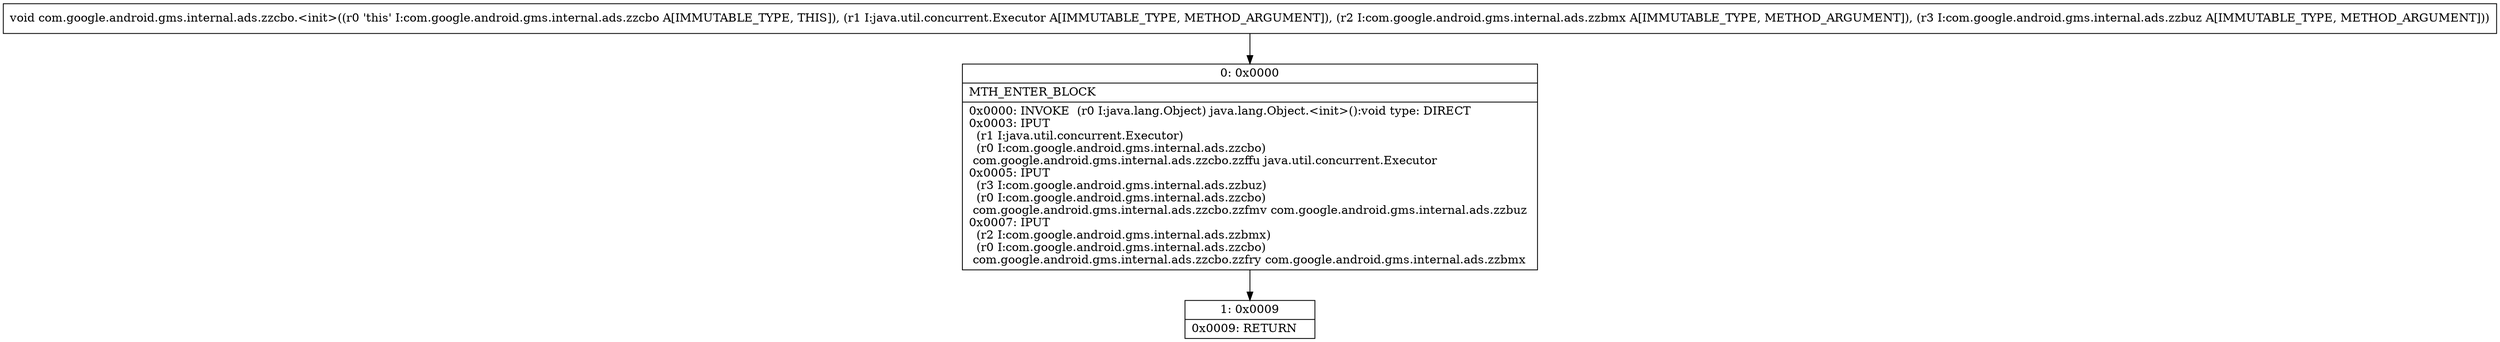 digraph "CFG forcom.google.android.gms.internal.ads.zzcbo.\<init\>(Ljava\/util\/concurrent\/Executor;Lcom\/google\/android\/gms\/internal\/ads\/zzbmx;Lcom\/google\/android\/gms\/internal\/ads\/zzbuz;)V" {
Node_0 [shape=record,label="{0\:\ 0x0000|MTH_ENTER_BLOCK\l|0x0000: INVOKE  (r0 I:java.lang.Object) java.lang.Object.\<init\>():void type: DIRECT \l0x0003: IPUT  \l  (r1 I:java.util.concurrent.Executor)\l  (r0 I:com.google.android.gms.internal.ads.zzcbo)\l com.google.android.gms.internal.ads.zzcbo.zzffu java.util.concurrent.Executor \l0x0005: IPUT  \l  (r3 I:com.google.android.gms.internal.ads.zzbuz)\l  (r0 I:com.google.android.gms.internal.ads.zzcbo)\l com.google.android.gms.internal.ads.zzcbo.zzfmv com.google.android.gms.internal.ads.zzbuz \l0x0007: IPUT  \l  (r2 I:com.google.android.gms.internal.ads.zzbmx)\l  (r0 I:com.google.android.gms.internal.ads.zzcbo)\l com.google.android.gms.internal.ads.zzcbo.zzfry com.google.android.gms.internal.ads.zzbmx \l}"];
Node_1 [shape=record,label="{1\:\ 0x0009|0x0009: RETURN   \l}"];
MethodNode[shape=record,label="{void com.google.android.gms.internal.ads.zzcbo.\<init\>((r0 'this' I:com.google.android.gms.internal.ads.zzcbo A[IMMUTABLE_TYPE, THIS]), (r1 I:java.util.concurrent.Executor A[IMMUTABLE_TYPE, METHOD_ARGUMENT]), (r2 I:com.google.android.gms.internal.ads.zzbmx A[IMMUTABLE_TYPE, METHOD_ARGUMENT]), (r3 I:com.google.android.gms.internal.ads.zzbuz A[IMMUTABLE_TYPE, METHOD_ARGUMENT])) }"];
MethodNode -> Node_0;
Node_0 -> Node_1;
}

